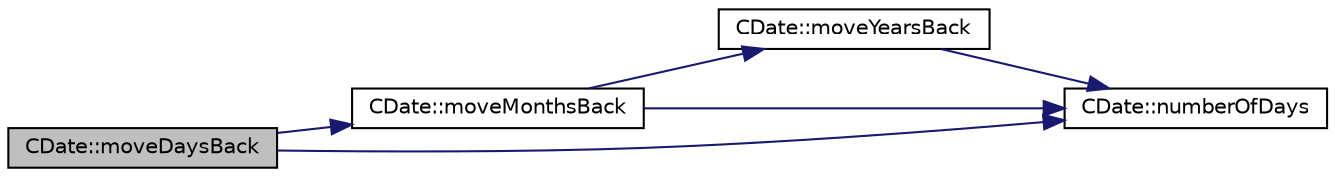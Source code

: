 digraph "CDate::moveDaysBack"
{
 // LATEX_PDF_SIZE
  edge [fontname="Helvetica",fontsize="10",labelfontname="Helvetica",labelfontsize="10"];
  node [fontname="Helvetica",fontsize="10",shape=record];
  rankdir="LR";
  Node1 [label="CDate::moveDaysBack",height=0.2,width=0.4,color="black", fillcolor="grey75", style="filled", fontcolor="black",tooltip=" "];
  Node1 -> Node2 [color="midnightblue",fontsize="10",style="solid",fontname="Helvetica"];
  Node2 [label="CDate::moveMonthsBack",height=0.2,width=0.4,color="black", fillcolor="white", style="filled",URL="$classCDate.html#aa41b4ca9d282c8ffc029e67fbb84d00d",tooltip=" "];
  Node2 -> Node3 [color="midnightblue",fontsize="10",style="solid",fontname="Helvetica"];
  Node3 [label="CDate::moveYearsBack",height=0.2,width=0.4,color="black", fillcolor="white", style="filled",URL="$classCDate.html#a7336185d96dfe20a9f6b36f94637400f",tooltip=" "];
  Node3 -> Node4 [color="midnightblue",fontsize="10",style="solid",fontname="Helvetica"];
  Node4 [label="CDate::numberOfDays",height=0.2,width=0.4,color="black", fillcolor="white", style="filled",URL="$classCDate.html#a14125ca46ce83ccd3f4b9d9f873caf6d",tooltip=" "];
  Node2 -> Node4 [color="midnightblue",fontsize="10",style="solid",fontname="Helvetica"];
  Node1 -> Node4 [color="midnightblue",fontsize="10",style="solid",fontname="Helvetica"];
}

